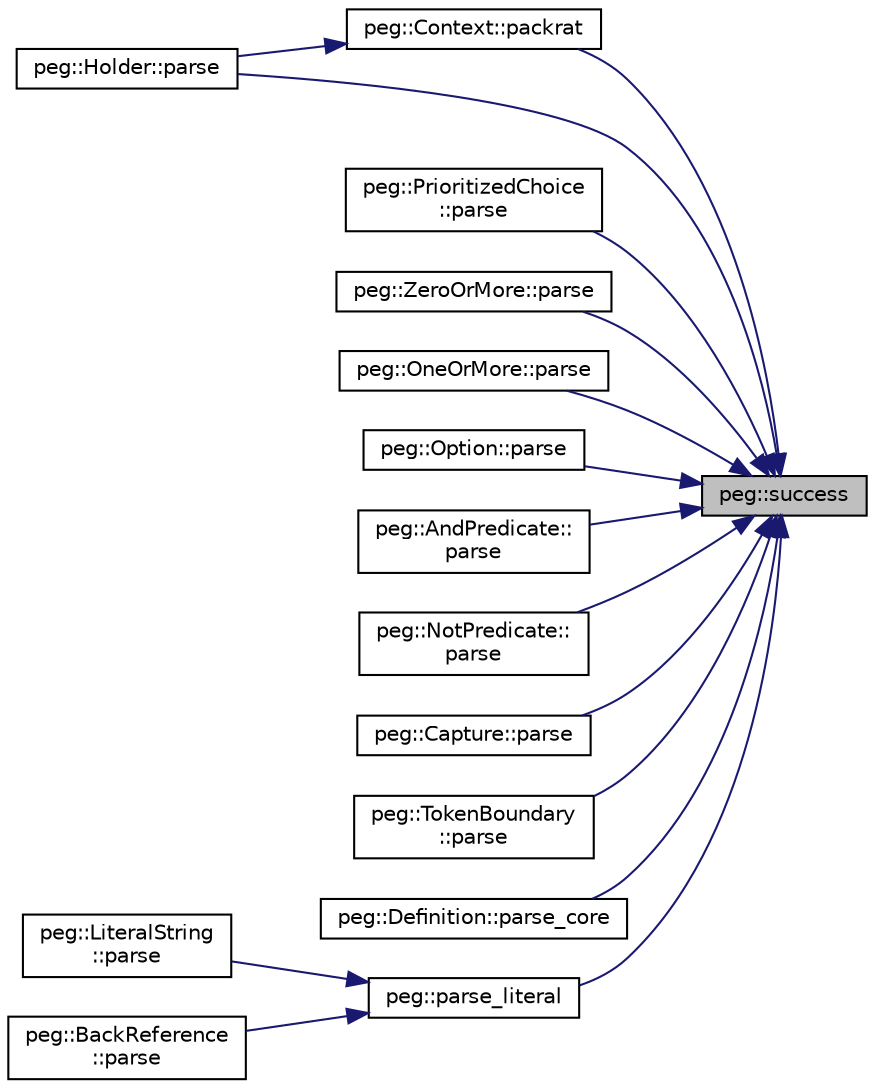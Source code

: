 digraph "peg::success"
{
 // LATEX_PDF_SIZE
  edge [fontname="Helvetica",fontsize="10",labelfontname="Helvetica",labelfontsize="10"];
  node [fontname="Helvetica",fontsize="10",shape=record];
  rankdir="RL";
  Node1 [label="peg::success",height=0.2,width=0.4,color="black", fillcolor="grey75", style="filled", fontcolor="black",tooltip=" "];
  Node1 -> Node2 [dir="back",color="midnightblue",fontsize="10",style="solid",fontname="Helvetica"];
  Node2 [label="peg::Context::packrat",height=0.2,width=0.4,color="black", fillcolor="white", style="filled",URL="$classpeg_1_1Context.html#a2b386491c6bb337ca7bb8388e6ebe80c",tooltip=" "];
  Node2 -> Node3 [dir="back",color="midnightblue",fontsize="10",style="solid",fontname="Helvetica"];
  Node3 [label="peg::Holder::parse",height=0.2,width=0.4,color="black", fillcolor="white", style="filled",URL="$classpeg_1_1Holder.html#a42fb3248506eaafd28fc349455675466",tooltip=" "];
  Node1 -> Node4 [dir="back",color="midnightblue",fontsize="10",style="solid",fontname="Helvetica"];
  Node4 [label="peg::PrioritizedChoice\l::parse",height=0.2,width=0.4,color="black", fillcolor="white", style="filled",URL="$classpeg_1_1PrioritizedChoice.html#a84be0241258e9fcfcef75d8ca9bedcf3",tooltip=" "];
  Node1 -> Node5 [dir="back",color="midnightblue",fontsize="10",style="solid",fontname="Helvetica"];
  Node5 [label="peg::ZeroOrMore::parse",height=0.2,width=0.4,color="black", fillcolor="white", style="filled",URL="$classpeg_1_1ZeroOrMore.html#af6e8b9aec8dacb3a264d53096950583c",tooltip=" "];
  Node1 -> Node6 [dir="back",color="midnightblue",fontsize="10",style="solid",fontname="Helvetica"];
  Node6 [label="peg::OneOrMore::parse",height=0.2,width=0.4,color="black", fillcolor="white", style="filled",URL="$classpeg_1_1OneOrMore.html#acf39bcd7e1ad59c5c49f9aa8d664eea9",tooltip=" "];
  Node1 -> Node7 [dir="back",color="midnightblue",fontsize="10",style="solid",fontname="Helvetica"];
  Node7 [label="peg::Option::parse",height=0.2,width=0.4,color="black", fillcolor="white", style="filled",URL="$classpeg_1_1Option.html#a5225ab0a9849d0772037dc60cf9ed134",tooltip=" "];
  Node1 -> Node8 [dir="back",color="midnightblue",fontsize="10",style="solid",fontname="Helvetica"];
  Node8 [label="peg::AndPredicate::\lparse",height=0.2,width=0.4,color="black", fillcolor="white", style="filled",URL="$classpeg_1_1AndPredicate.html#aca8b9ef4e1c47e85e8966d13e662d3d3",tooltip=" "];
  Node1 -> Node9 [dir="back",color="midnightblue",fontsize="10",style="solid",fontname="Helvetica"];
  Node9 [label="peg::NotPredicate::\lparse",height=0.2,width=0.4,color="black", fillcolor="white", style="filled",URL="$classpeg_1_1NotPredicate.html#a7f8ecd3d4ad854fd82ce98b2b80bf673",tooltip=" "];
  Node1 -> Node10 [dir="back",color="midnightblue",fontsize="10",style="solid",fontname="Helvetica"];
  Node10 [label="peg::Capture::parse",height=0.2,width=0.4,color="black", fillcolor="white", style="filled",URL="$classpeg_1_1Capture.html#a6d2bce1c3235d9642f4c6292300fa7ed",tooltip=" "];
  Node1 -> Node11 [dir="back",color="midnightblue",fontsize="10",style="solid",fontname="Helvetica"];
  Node11 [label="peg::TokenBoundary\l::parse",height=0.2,width=0.4,color="black", fillcolor="white", style="filled",URL="$classpeg_1_1TokenBoundary.html#acf07987217a00b32783cc8c58e95ef4d",tooltip=" "];
  Node1 -> Node3 [dir="back",color="midnightblue",fontsize="10",style="solid",fontname="Helvetica"];
  Node1 -> Node12 [dir="back",color="midnightblue",fontsize="10",style="solid",fontname="Helvetica"];
  Node12 [label="peg::Definition::parse_core",height=0.2,width=0.4,color="black", fillcolor="white", style="filled",URL="$classpeg_1_1Definition.html#a05dbd8cab973aaca6a358bc60e988c24",tooltip=" "];
  Node1 -> Node13 [dir="back",color="midnightblue",fontsize="10",style="solid",fontname="Helvetica"];
  Node13 [label="peg::parse_literal",height=0.2,width=0.4,color="black", fillcolor="white", style="filled",URL="$namespacepeg.html#ad8f1730e05c5fc8603922a10b6a11d7a",tooltip=" "];
  Node13 -> Node14 [dir="back",color="midnightblue",fontsize="10",style="solid",fontname="Helvetica"];
  Node14 [label="peg::LiteralString\l::parse",height=0.2,width=0.4,color="black", fillcolor="white", style="filled",URL="$classpeg_1_1LiteralString.html#a3d4a1e8c3c3780dae595e39e795a543a",tooltip=" "];
  Node13 -> Node15 [dir="back",color="midnightblue",fontsize="10",style="solid",fontname="Helvetica"];
  Node15 [label="peg::BackReference\l::parse",height=0.2,width=0.4,color="black", fillcolor="white", style="filled",URL="$classpeg_1_1BackReference.html#ae2553193ecb1e3438e02683fa54e9e01",tooltip=" "];
}

